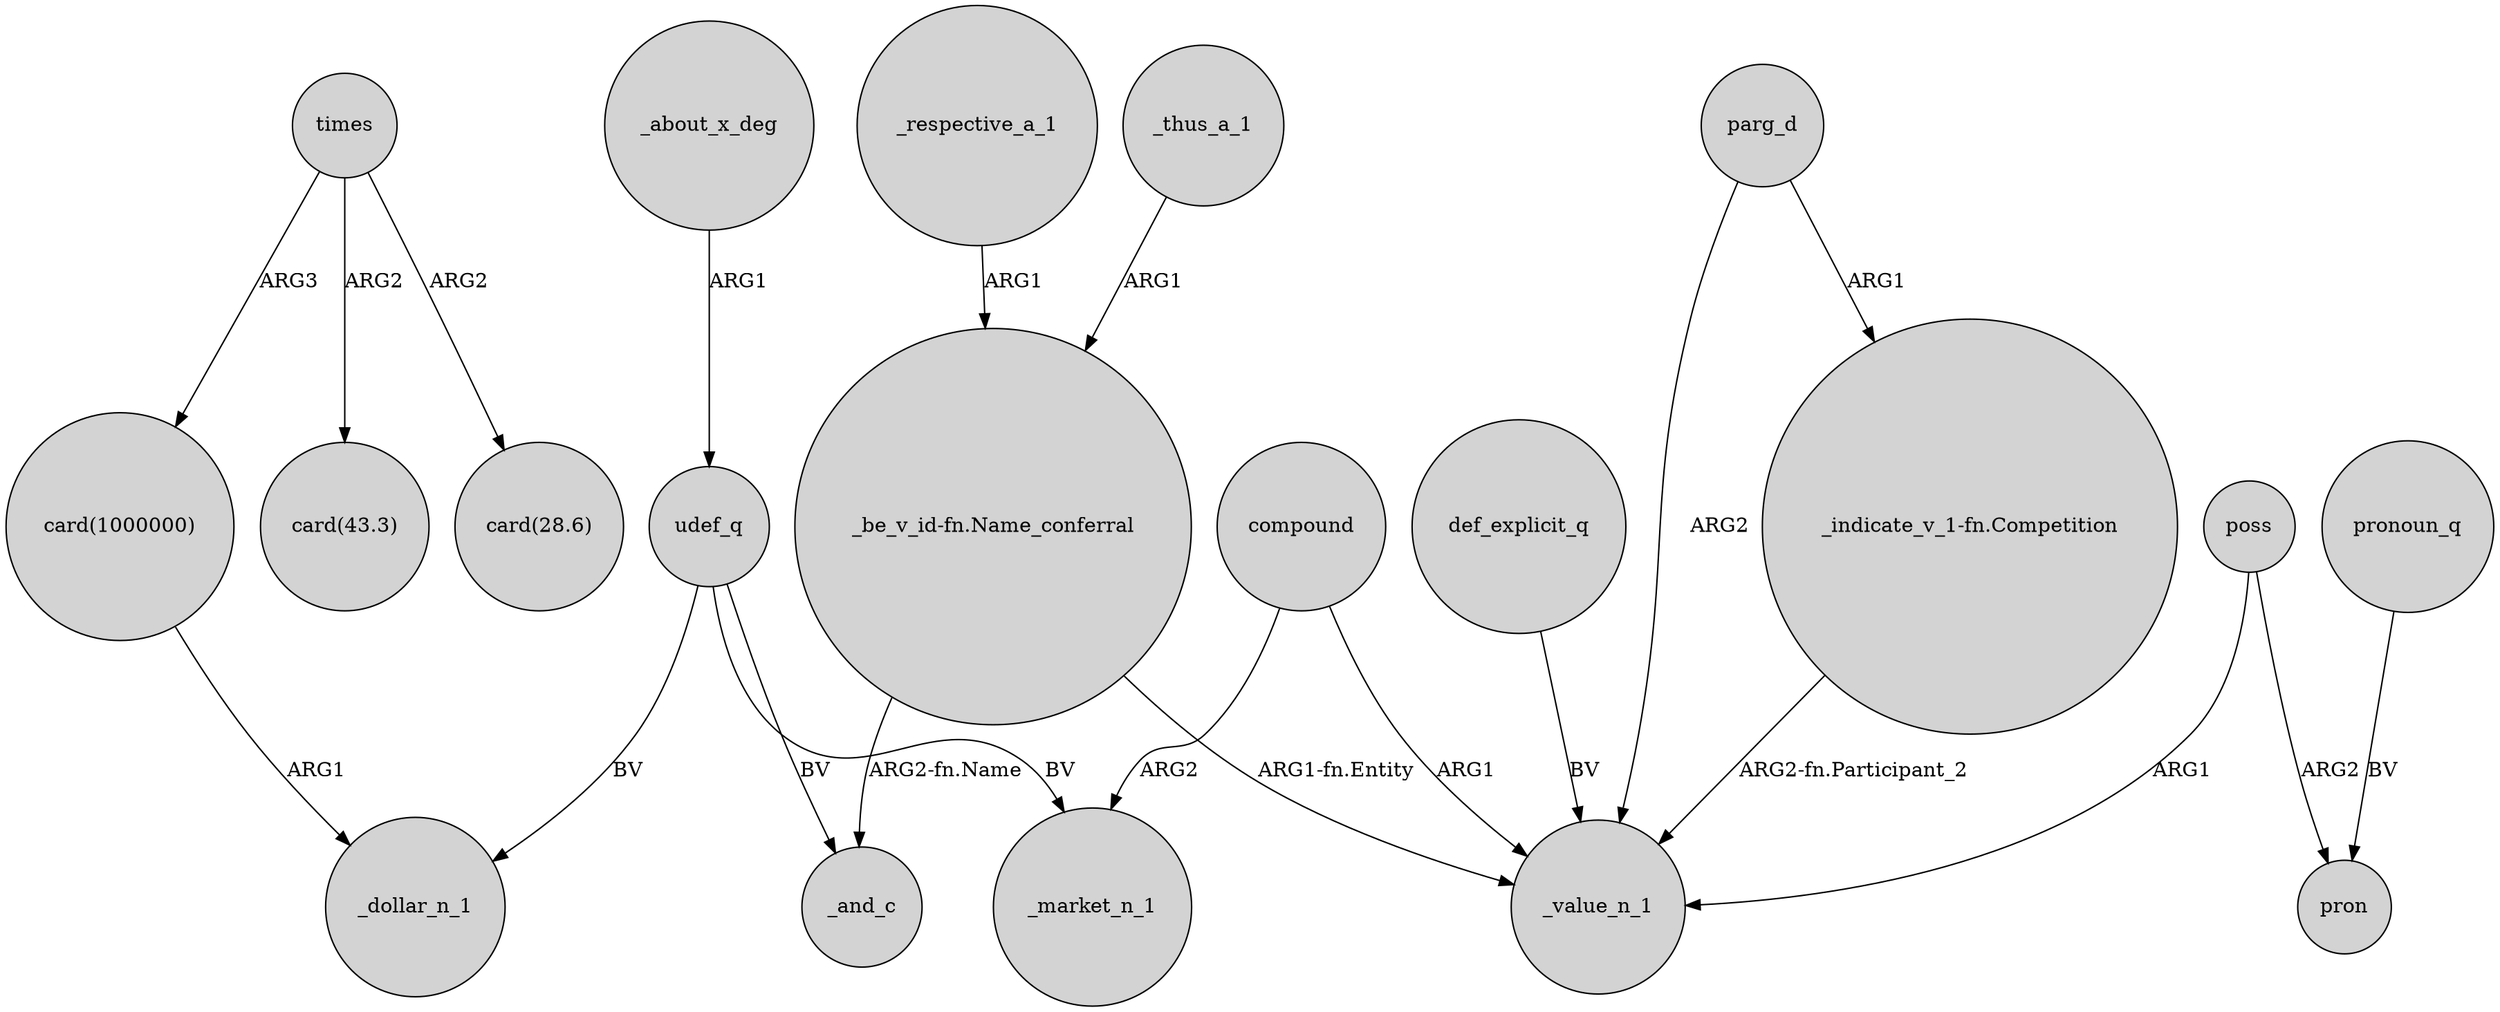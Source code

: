 digraph {
	node [shape=circle style=filled]
	"_indicate_v_1-fn.Competition" -> _value_n_1 [label="ARG2-fn.Participant_2"]
	udef_q -> _market_n_1 [label=BV]
	_respective_a_1 -> "_be_v_id-fn.Name_conferral" [label=ARG1]
	parg_d -> _value_n_1 [label=ARG2]
	compound -> _market_n_1 [label=ARG2]
	parg_d -> "_indicate_v_1-fn.Competition" [label=ARG1]
	times -> "card(1000000)" [label=ARG3]
	times -> "card(28.6)" [label=ARG2]
	poss -> _value_n_1 [label=ARG1]
	udef_q -> _and_c [label=BV]
	_about_x_deg -> udef_q [label=ARG1]
	pronoun_q -> pron [label=BV]
	_thus_a_1 -> "_be_v_id-fn.Name_conferral" [label=ARG1]
	poss -> pron [label=ARG2]
	udef_q -> _dollar_n_1 [label=BV]
	"card(1000000)" -> _dollar_n_1 [label=ARG1]
	times -> "card(43.3)" [label=ARG2]
	"_be_v_id-fn.Name_conferral" -> _value_n_1 [label="ARG1-fn.Entity"]
	def_explicit_q -> _value_n_1 [label=BV]
	compound -> _value_n_1 [label=ARG1]
	"_be_v_id-fn.Name_conferral" -> _and_c [label="ARG2-fn.Name"]
}
